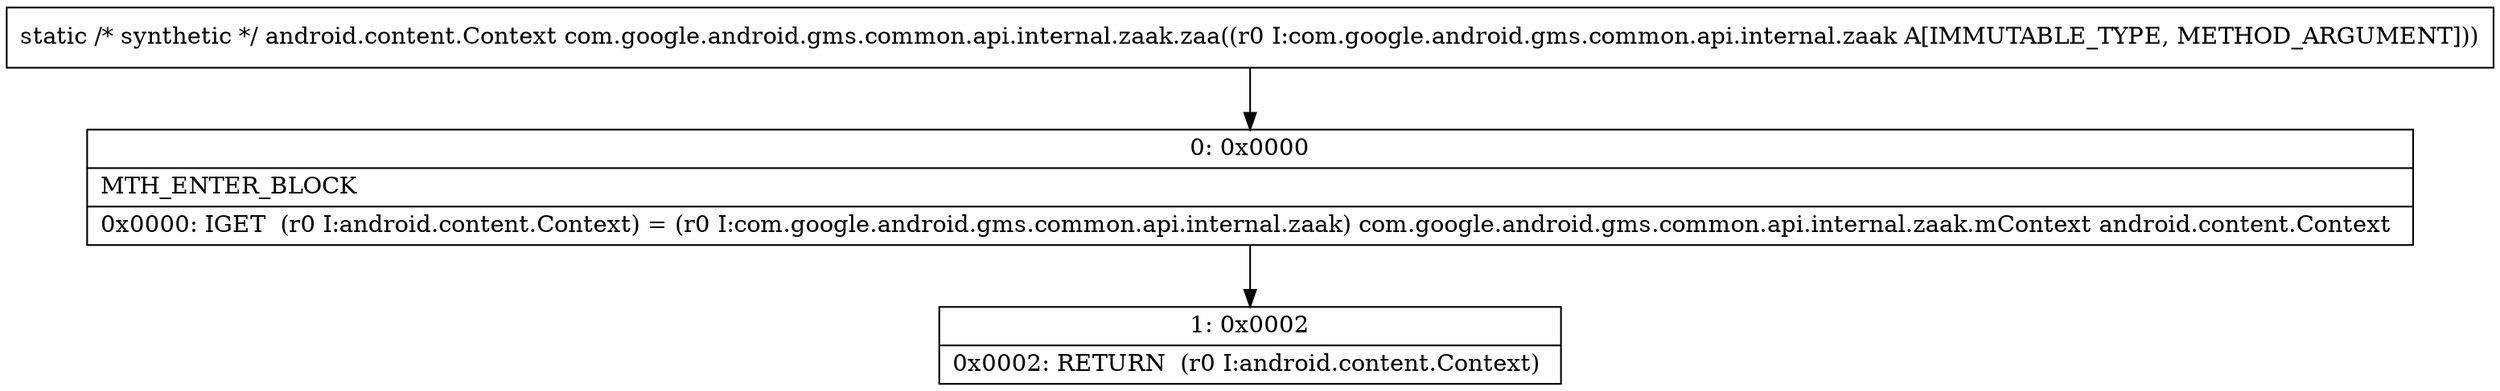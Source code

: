 digraph "CFG forcom.google.android.gms.common.api.internal.zaak.zaa(Lcom\/google\/android\/gms\/common\/api\/internal\/zaak;)Landroid\/content\/Context;" {
Node_0 [shape=record,label="{0\:\ 0x0000|MTH_ENTER_BLOCK\l|0x0000: IGET  (r0 I:android.content.Context) = (r0 I:com.google.android.gms.common.api.internal.zaak) com.google.android.gms.common.api.internal.zaak.mContext android.content.Context \l}"];
Node_1 [shape=record,label="{1\:\ 0x0002|0x0002: RETURN  (r0 I:android.content.Context) \l}"];
MethodNode[shape=record,label="{static \/* synthetic *\/ android.content.Context com.google.android.gms.common.api.internal.zaak.zaa((r0 I:com.google.android.gms.common.api.internal.zaak A[IMMUTABLE_TYPE, METHOD_ARGUMENT])) }"];
MethodNode -> Node_0;
Node_0 -> Node_1;
}

